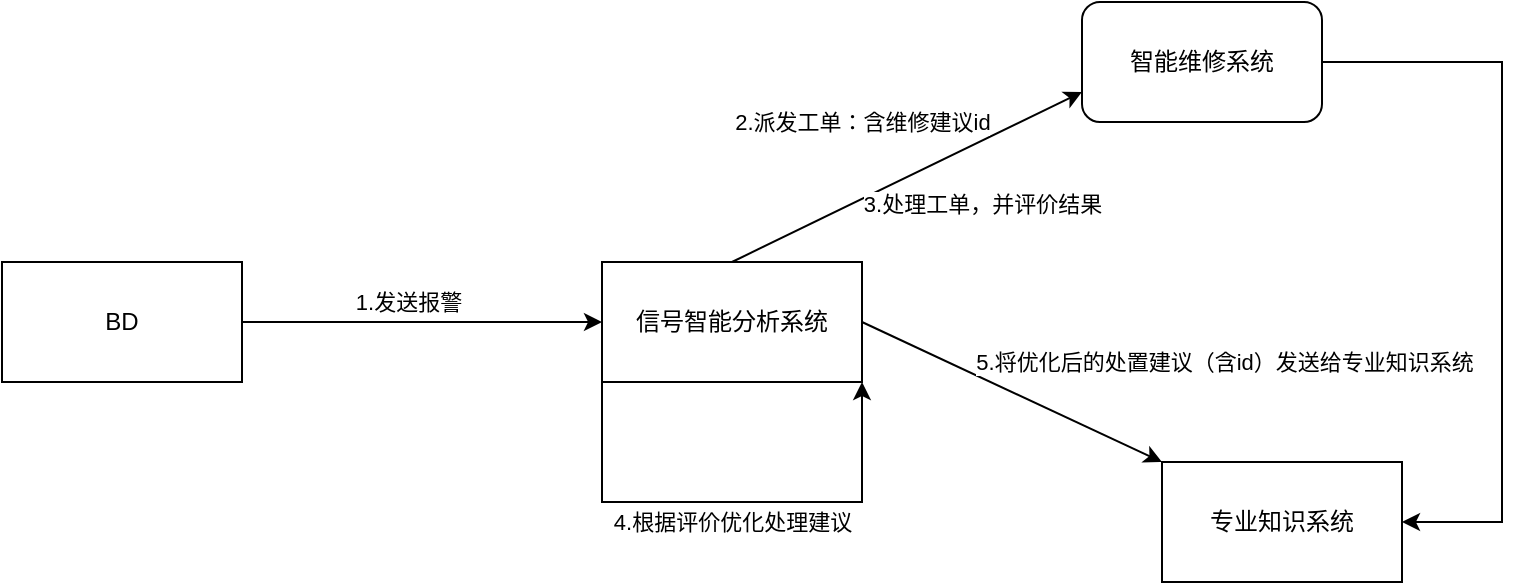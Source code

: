 <mxfile version="24.8.0">
  <diagram name="第 1 页" id="tLuAclvb4o0_s9nzhiLl">
    <mxGraphModel dx="1050" dy="530" grid="1" gridSize="10" guides="1" tooltips="1" connect="1" arrows="1" fold="1" page="1" pageScale="1" pageWidth="827" pageHeight="1169" math="0" shadow="0">
      <root>
        <mxCell id="0" />
        <mxCell id="1" parent="0" />
        <mxCell id="P3IjbnO4D2Q1EVdiHuiB-4" style="edgeStyle=orthogonalEdgeStyle;rounded=0;orthogonalLoop=1;jettySize=auto;html=1;exitX=1;exitY=0.5;exitDx=0;exitDy=0;" edge="1" parent="1" source="P3IjbnO4D2Q1EVdiHuiB-2" target="P3IjbnO4D2Q1EVdiHuiB-3">
          <mxGeometry relative="1" as="geometry" />
        </mxCell>
        <mxCell id="P3IjbnO4D2Q1EVdiHuiB-6" value="1.发送报警" style="edgeLabel;html=1;align=center;verticalAlign=middle;resizable=0;points=[];" vertex="1" connectable="0" parent="P3IjbnO4D2Q1EVdiHuiB-4">
          <mxGeometry x="-0.08" y="-3" relative="1" as="geometry">
            <mxPoint y="-13" as="offset" />
          </mxGeometry>
        </mxCell>
        <mxCell id="P3IjbnO4D2Q1EVdiHuiB-2" value="BD" style="rounded=0;whiteSpace=wrap;html=1;" vertex="1" parent="1">
          <mxGeometry x="80" y="210" width="120" height="60" as="geometry" />
        </mxCell>
        <mxCell id="P3IjbnO4D2Q1EVdiHuiB-9" style="rounded=0;orthogonalLoop=1;jettySize=auto;html=1;exitX=0.5;exitY=0;exitDx=0;exitDy=0;entryX=0;entryY=0.75;entryDx=0;entryDy=0;" edge="1" parent="1" source="P3IjbnO4D2Q1EVdiHuiB-3" target="P3IjbnO4D2Q1EVdiHuiB-7">
          <mxGeometry relative="1" as="geometry" />
        </mxCell>
        <mxCell id="P3IjbnO4D2Q1EVdiHuiB-10" value="2.派发工单：含维修建议id" style="edgeLabel;html=1;align=center;verticalAlign=middle;resizable=0;points=[];" vertex="1" connectable="0" parent="P3IjbnO4D2Q1EVdiHuiB-9">
          <mxGeometry x="-0.082" y="1" relative="1" as="geometry">
            <mxPoint x="-15" y="-30" as="offset" />
          </mxGeometry>
        </mxCell>
        <mxCell id="P3IjbnO4D2Q1EVdiHuiB-11" value="3.处理工单，并评价结果" style="edgeLabel;html=1;align=center;verticalAlign=middle;resizable=0;points=[];" vertex="1" connectable="0" parent="P3IjbnO4D2Q1EVdiHuiB-9">
          <mxGeometry x="-0.068" relative="1" as="geometry">
            <mxPoint x="43" y="10" as="offset" />
          </mxGeometry>
        </mxCell>
        <mxCell id="P3IjbnO4D2Q1EVdiHuiB-20" style="rounded=0;orthogonalLoop=1;jettySize=auto;html=1;exitX=1;exitY=0.5;exitDx=0;exitDy=0;entryX=0;entryY=0;entryDx=0;entryDy=0;" edge="1" parent="1" source="P3IjbnO4D2Q1EVdiHuiB-3" target="P3IjbnO4D2Q1EVdiHuiB-8">
          <mxGeometry relative="1" as="geometry" />
        </mxCell>
        <mxCell id="P3IjbnO4D2Q1EVdiHuiB-21" value="5.将优化后的处置建议（含id）发送给专业知识系统" style="edgeLabel;html=1;align=center;verticalAlign=middle;resizable=0;points=[];" vertex="1" connectable="0" parent="P3IjbnO4D2Q1EVdiHuiB-20">
          <mxGeometry x="-0.149" relative="1" as="geometry">
            <mxPoint x="117" y="-10" as="offset" />
          </mxGeometry>
        </mxCell>
        <mxCell id="P3IjbnO4D2Q1EVdiHuiB-3" value="信号智能分析系统" style="rounded=0;whiteSpace=wrap;html=1;" vertex="1" parent="1">
          <mxGeometry x="380" y="210" width="130" height="60" as="geometry" />
        </mxCell>
        <mxCell id="P3IjbnO4D2Q1EVdiHuiB-22" style="edgeStyle=orthogonalEdgeStyle;rounded=0;orthogonalLoop=1;jettySize=auto;html=1;exitX=1;exitY=0.5;exitDx=0;exitDy=0;entryX=1;entryY=0.5;entryDx=0;entryDy=0;" edge="1" parent="1" source="P3IjbnO4D2Q1EVdiHuiB-7" target="P3IjbnO4D2Q1EVdiHuiB-8">
          <mxGeometry relative="1" as="geometry">
            <Array as="points">
              <mxPoint x="830" y="110" />
              <mxPoint x="830" y="340" />
            </Array>
          </mxGeometry>
        </mxCell>
        <mxCell id="P3IjbnO4D2Q1EVdiHuiB-7" value="智能维修系统" style="rounded=1;whiteSpace=wrap;html=1;" vertex="1" parent="1">
          <mxGeometry x="620" y="80" width="120" height="60" as="geometry" />
        </mxCell>
        <mxCell id="P3IjbnO4D2Q1EVdiHuiB-8" value="专业知识系统" style="rounded=0;whiteSpace=wrap;html=1;" vertex="1" parent="1">
          <mxGeometry x="660" y="310" width="120" height="60" as="geometry" />
        </mxCell>
        <mxCell id="P3IjbnO4D2Q1EVdiHuiB-16" style="edgeStyle=orthogonalEdgeStyle;rounded=0;orthogonalLoop=1;jettySize=auto;html=1;exitX=0;exitY=1;exitDx=0;exitDy=0;entryX=1;entryY=1;entryDx=0;entryDy=0;" edge="1" parent="1" source="P3IjbnO4D2Q1EVdiHuiB-3" target="P3IjbnO4D2Q1EVdiHuiB-3">
          <mxGeometry relative="1" as="geometry">
            <Array as="points">
              <mxPoint x="380" y="330" />
              <mxPoint x="510" y="330" />
            </Array>
          </mxGeometry>
        </mxCell>
        <mxCell id="P3IjbnO4D2Q1EVdiHuiB-19" value="4.根据评价优化处理建议" style="edgeLabel;html=1;align=center;verticalAlign=middle;resizable=0;points=[];" vertex="1" connectable="0" parent="P3IjbnO4D2Q1EVdiHuiB-16">
          <mxGeometry x="-0.05" y="-5" relative="1" as="geometry">
            <mxPoint x="6" y="5" as="offset" />
          </mxGeometry>
        </mxCell>
      </root>
    </mxGraphModel>
  </diagram>
</mxfile>
